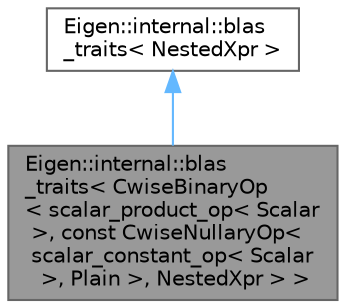 digraph "Eigen::internal::blas_traits&lt; CwiseBinaryOp&lt; scalar_product_op&lt; Scalar &gt;, const CwiseNullaryOp&lt; scalar_constant_op&lt; Scalar &gt;, Plain &gt;, NestedXpr &gt; &gt;"
{
 // LATEX_PDF_SIZE
  bgcolor="transparent";
  edge [fontname=Helvetica,fontsize=10,labelfontname=Helvetica,labelfontsize=10];
  node [fontname=Helvetica,fontsize=10,shape=box,height=0.2,width=0.4];
  Node1 [id="Node000001",label="Eigen::internal::blas\l_traits\< CwiseBinaryOp\l\< scalar_product_op\< Scalar\l \>, const CwiseNullaryOp\<\l scalar_constant_op\< Scalar\l \>, Plain \>, NestedXpr \> \>",height=0.2,width=0.4,color="gray40", fillcolor="grey60", style="filled", fontcolor="black",tooltip=" "];
  Node2 -> Node1 [id="edge2_Node000001_Node000002",dir="back",color="steelblue1",style="solid",tooltip=" "];
  Node2 [id="Node000002",label="Eigen::internal::blas\l_traits\< NestedXpr \>",height=0.2,width=0.4,color="gray40", fillcolor="white", style="filled",URL="$struct_eigen_1_1internal_1_1blas__traits.html",tooltip=" "];
}
